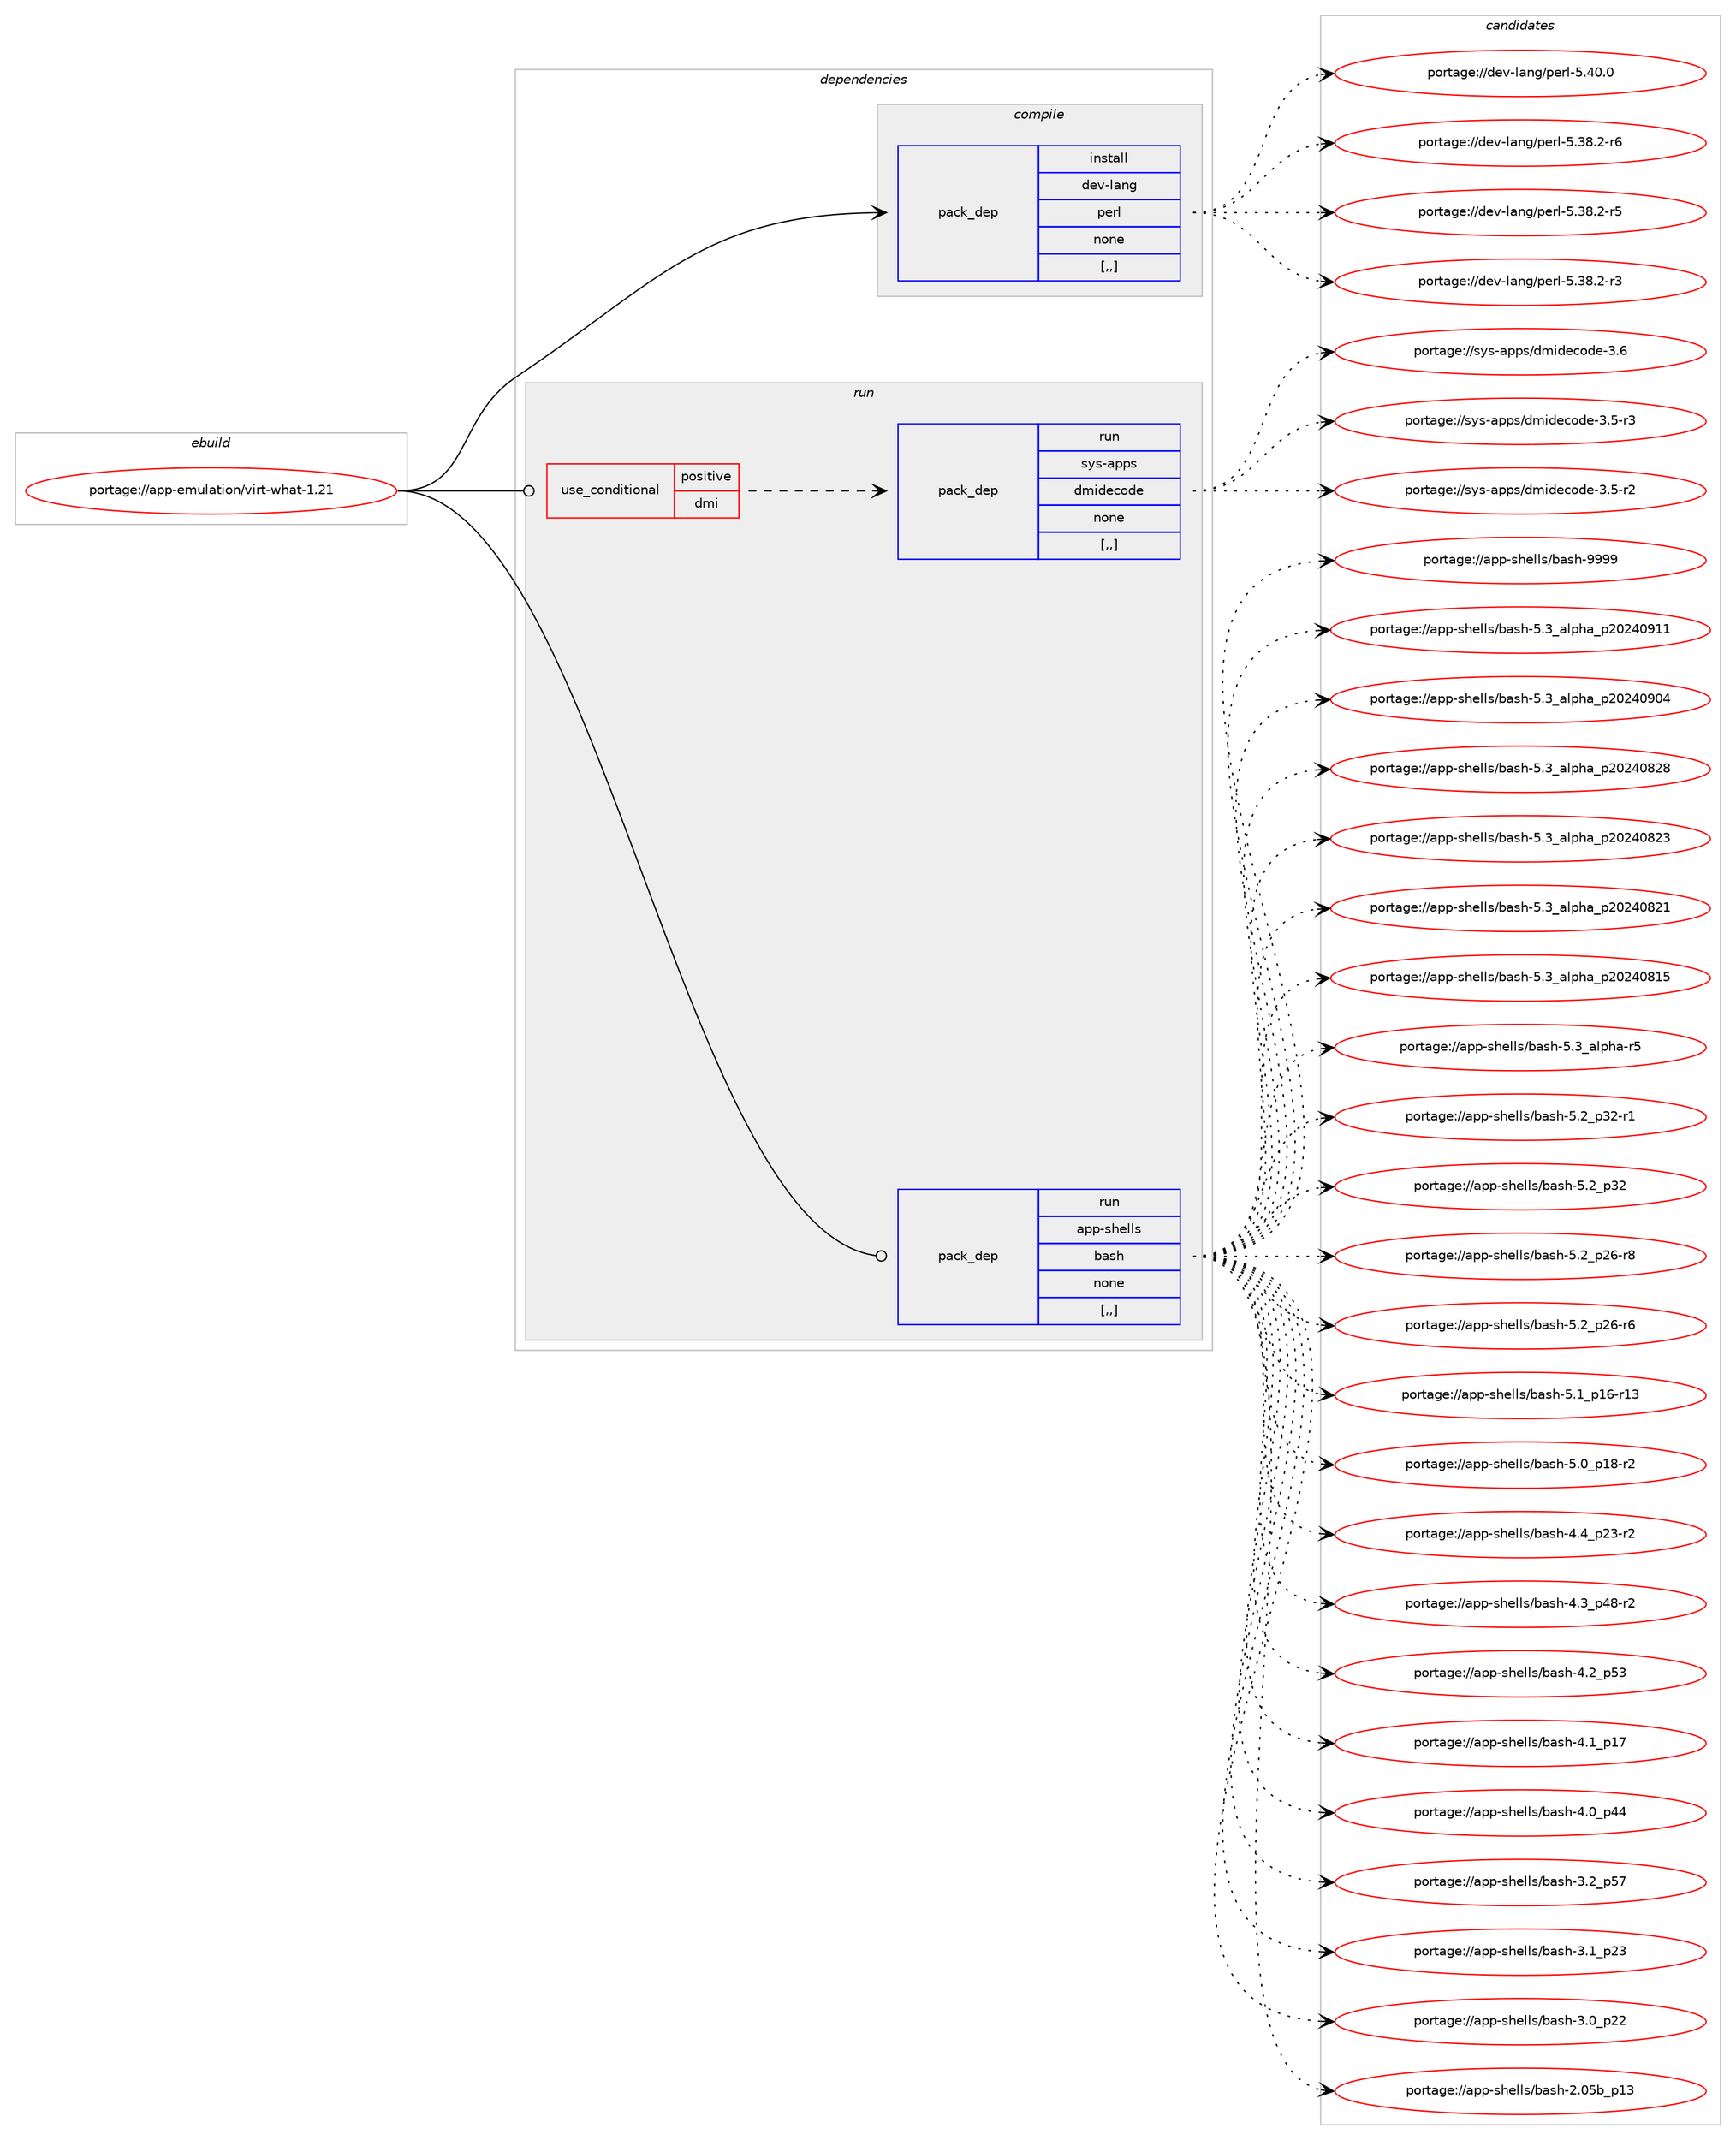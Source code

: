 digraph prolog {

# *************
# Graph options
# *************

newrank=true;
concentrate=true;
compound=true;
graph [rankdir=LR,fontname=Helvetica,fontsize=10,ranksep=1.5];#, ranksep=2.5, nodesep=0.2];
edge  [arrowhead=vee];
node  [fontname=Helvetica,fontsize=10];

# **********
# The ebuild
# **********

subgraph cluster_leftcol {
color=gray;
label=<<i>ebuild</i>>;
id [label="portage://app-emulation/virt-what-1.21", color=red, width=4, href="../app-emulation/virt-what-1.21.svg"];
}

# ****************
# The dependencies
# ****************

subgraph cluster_midcol {
color=gray;
label=<<i>dependencies</i>>;
subgraph cluster_compile {
fillcolor="#eeeeee";
style=filled;
label=<<i>compile</i>>;
subgraph pack382850 {
dependency525841 [label=<<TABLE BORDER="0" CELLBORDER="1" CELLSPACING="0" CELLPADDING="4" WIDTH="220"><TR><TD ROWSPAN="6" CELLPADDING="30">pack_dep</TD></TR><TR><TD WIDTH="110">install</TD></TR><TR><TD>dev-lang</TD></TR><TR><TD>perl</TD></TR><TR><TD>none</TD></TR><TR><TD>[,,]</TD></TR></TABLE>>, shape=none, color=blue];
}
id:e -> dependency525841:w [weight=20,style="solid",arrowhead="vee"];
}
subgraph cluster_compileandrun {
fillcolor="#eeeeee";
style=filled;
label=<<i>compile and run</i>>;
}
subgraph cluster_run {
fillcolor="#eeeeee";
style=filled;
label=<<i>run</i>>;
subgraph cond139049 {
dependency525842 [label=<<TABLE BORDER="0" CELLBORDER="1" CELLSPACING="0" CELLPADDING="4"><TR><TD ROWSPAN="3" CELLPADDING="10">use_conditional</TD></TR><TR><TD>positive</TD></TR><TR><TD>dmi</TD></TR></TABLE>>, shape=none, color=red];
subgraph pack382851 {
dependency525843 [label=<<TABLE BORDER="0" CELLBORDER="1" CELLSPACING="0" CELLPADDING="4" WIDTH="220"><TR><TD ROWSPAN="6" CELLPADDING="30">pack_dep</TD></TR><TR><TD WIDTH="110">run</TD></TR><TR><TD>sys-apps</TD></TR><TR><TD>dmidecode</TD></TR><TR><TD>none</TD></TR><TR><TD>[,,]</TD></TR></TABLE>>, shape=none, color=blue];
}
dependency525842:e -> dependency525843:w [weight=20,style="dashed",arrowhead="vee"];
}
id:e -> dependency525842:w [weight=20,style="solid",arrowhead="odot"];
subgraph pack382852 {
dependency525844 [label=<<TABLE BORDER="0" CELLBORDER="1" CELLSPACING="0" CELLPADDING="4" WIDTH="220"><TR><TD ROWSPAN="6" CELLPADDING="30">pack_dep</TD></TR><TR><TD WIDTH="110">run</TD></TR><TR><TD>app-shells</TD></TR><TR><TD>bash</TD></TR><TR><TD>none</TD></TR><TR><TD>[,,]</TD></TR></TABLE>>, shape=none, color=blue];
}
id:e -> dependency525844:w [weight=20,style="solid",arrowhead="odot"];
}
}

# **************
# The candidates
# **************

subgraph cluster_choices {
rank=same;
color=gray;
label=<<i>candidates</i>>;

subgraph choice382850 {
color=black;
nodesep=1;
choice10010111845108971101034711210111410845534652484648 [label="portage://dev-lang/perl-5.40.0", color=red, width=4,href="../dev-lang/perl-5.40.0.svg"];
choice100101118451089711010347112101114108455346515646504511454 [label="portage://dev-lang/perl-5.38.2-r6", color=red, width=4,href="../dev-lang/perl-5.38.2-r6.svg"];
choice100101118451089711010347112101114108455346515646504511453 [label="portage://dev-lang/perl-5.38.2-r5", color=red, width=4,href="../dev-lang/perl-5.38.2-r5.svg"];
choice100101118451089711010347112101114108455346515646504511451 [label="portage://dev-lang/perl-5.38.2-r3", color=red, width=4,href="../dev-lang/perl-5.38.2-r3.svg"];
dependency525841:e -> choice10010111845108971101034711210111410845534652484648:w [style=dotted,weight="100"];
dependency525841:e -> choice100101118451089711010347112101114108455346515646504511454:w [style=dotted,weight="100"];
dependency525841:e -> choice100101118451089711010347112101114108455346515646504511453:w [style=dotted,weight="100"];
dependency525841:e -> choice100101118451089711010347112101114108455346515646504511451:w [style=dotted,weight="100"];
}
subgraph choice382851 {
color=black;
nodesep=1;
choice1151211154597112112115471001091051001019911110010145514654 [label="portage://sys-apps/dmidecode-3.6", color=red, width=4,href="../sys-apps/dmidecode-3.6.svg"];
choice11512111545971121121154710010910510010199111100101455146534511451 [label="portage://sys-apps/dmidecode-3.5-r3", color=red, width=4,href="../sys-apps/dmidecode-3.5-r3.svg"];
choice11512111545971121121154710010910510010199111100101455146534511450 [label="portage://sys-apps/dmidecode-3.5-r2", color=red, width=4,href="../sys-apps/dmidecode-3.5-r2.svg"];
dependency525843:e -> choice1151211154597112112115471001091051001019911110010145514654:w [style=dotted,weight="100"];
dependency525843:e -> choice11512111545971121121154710010910510010199111100101455146534511451:w [style=dotted,weight="100"];
dependency525843:e -> choice11512111545971121121154710010910510010199111100101455146534511450:w [style=dotted,weight="100"];
}
subgraph choice382852 {
color=black;
nodesep=1;
choice97112112451151041011081081154798971151044557575757 [label="portage://app-shells/bash-9999", color=red, width=4,href="../app-shells/bash-9999.svg"];
choice971121124511510410110810811547989711510445534651959710811210497951125048505248574949 [label="portage://app-shells/bash-5.3_alpha_p20240911", color=red, width=4,href="../app-shells/bash-5.3_alpha_p20240911.svg"];
choice971121124511510410110810811547989711510445534651959710811210497951125048505248574852 [label="portage://app-shells/bash-5.3_alpha_p20240904", color=red, width=4,href="../app-shells/bash-5.3_alpha_p20240904.svg"];
choice971121124511510410110810811547989711510445534651959710811210497951125048505248565056 [label="portage://app-shells/bash-5.3_alpha_p20240828", color=red, width=4,href="../app-shells/bash-5.3_alpha_p20240828.svg"];
choice971121124511510410110810811547989711510445534651959710811210497951125048505248565051 [label="portage://app-shells/bash-5.3_alpha_p20240823", color=red, width=4,href="../app-shells/bash-5.3_alpha_p20240823.svg"];
choice971121124511510410110810811547989711510445534651959710811210497951125048505248565049 [label="portage://app-shells/bash-5.3_alpha_p20240821", color=red, width=4,href="../app-shells/bash-5.3_alpha_p20240821.svg"];
choice971121124511510410110810811547989711510445534651959710811210497951125048505248564953 [label="portage://app-shells/bash-5.3_alpha_p20240815", color=red, width=4,href="../app-shells/bash-5.3_alpha_p20240815.svg"];
choice9711211245115104101108108115479897115104455346519597108112104974511453 [label="portage://app-shells/bash-5.3_alpha-r5", color=red, width=4,href="../app-shells/bash-5.3_alpha-r5.svg"];
choice9711211245115104101108108115479897115104455346509511251504511449 [label="portage://app-shells/bash-5.2_p32-r1", color=red, width=4,href="../app-shells/bash-5.2_p32-r1.svg"];
choice971121124511510410110810811547989711510445534650951125150 [label="portage://app-shells/bash-5.2_p32", color=red, width=4,href="../app-shells/bash-5.2_p32.svg"];
choice9711211245115104101108108115479897115104455346509511250544511456 [label="portage://app-shells/bash-5.2_p26-r8", color=red, width=4,href="../app-shells/bash-5.2_p26-r8.svg"];
choice9711211245115104101108108115479897115104455346509511250544511454 [label="portage://app-shells/bash-5.2_p26-r6", color=red, width=4,href="../app-shells/bash-5.2_p26-r6.svg"];
choice971121124511510410110810811547989711510445534649951124954451144951 [label="portage://app-shells/bash-5.1_p16-r13", color=red, width=4,href="../app-shells/bash-5.1_p16-r13.svg"];
choice9711211245115104101108108115479897115104455346489511249564511450 [label="portage://app-shells/bash-5.0_p18-r2", color=red, width=4,href="../app-shells/bash-5.0_p18-r2.svg"];
choice9711211245115104101108108115479897115104455246529511250514511450 [label="portage://app-shells/bash-4.4_p23-r2", color=red, width=4,href="../app-shells/bash-4.4_p23-r2.svg"];
choice9711211245115104101108108115479897115104455246519511252564511450 [label="portage://app-shells/bash-4.3_p48-r2", color=red, width=4,href="../app-shells/bash-4.3_p48-r2.svg"];
choice971121124511510410110810811547989711510445524650951125351 [label="portage://app-shells/bash-4.2_p53", color=red, width=4,href="../app-shells/bash-4.2_p53.svg"];
choice971121124511510410110810811547989711510445524649951124955 [label="portage://app-shells/bash-4.1_p17", color=red, width=4,href="../app-shells/bash-4.1_p17.svg"];
choice971121124511510410110810811547989711510445524648951125252 [label="portage://app-shells/bash-4.0_p44", color=red, width=4,href="../app-shells/bash-4.0_p44.svg"];
choice971121124511510410110810811547989711510445514650951125355 [label="portage://app-shells/bash-3.2_p57", color=red, width=4,href="../app-shells/bash-3.2_p57.svg"];
choice971121124511510410110810811547989711510445514649951125051 [label="portage://app-shells/bash-3.1_p23", color=red, width=4,href="../app-shells/bash-3.1_p23.svg"];
choice971121124511510410110810811547989711510445514648951125050 [label="portage://app-shells/bash-3.0_p22", color=red, width=4,href="../app-shells/bash-3.0_p22.svg"];
choice9711211245115104101108108115479897115104455046485398951124951 [label="portage://app-shells/bash-2.05b_p13", color=red, width=4,href="../app-shells/bash-2.05b_p13.svg"];
dependency525844:e -> choice97112112451151041011081081154798971151044557575757:w [style=dotted,weight="100"];
dependency525844:e -> choice971121124511510410110810811547989711510445534651959710811210497951125048505248574949:w [style=dotted,weight="100"];
dependency525844:e -> choice971121124511510410110810811547989711510445534651959710811210497951125048505248574852:w [style=dotted,weight="100"];
dependency525844:e -> choice971121124511510410110810811547989711510445534651959710811210497951125048505248565056:w [style=dotted,weight="100"];
dependency525844:e -> choice971121124511510410110810811547989711510445534651959710811210497951125048505248565051:w [style=dotted,weight="100"];
dependency525844:e -> choice971121124511510410110810811547989711510445534651959710811210497951125048505248565049:w [style=dotted,weight="100"];
dependency525844:e -> choice971121124511510410110810811547989711510445534651959710811210497951125048505248564953:w [style=dotted,weight="100"];
dependency525844:e -> choice9711211245115104101108108115479897115104455346519597108112104974511453:w [style=dotted,weight="100"];
dependency525844:e -> choice9711211245115104101108108115479897115104455346509511251504511449:w [style=dotted,weight="100"];
dependency525844:e -> choice971121124511510410110810811547989711510445534650951125150:w [style=dotted,weight="100"];
dependency525844:e -> choice9711211245115104101108108115479897115104455346509511250544511456:w [style=dotted,weight="100"];
dependency525844:e -> choice9711211245115104101108108115479897115104455346509511250544511454:w [style=dotted,weight="100"];
dependency525844:e -> choice971121124511510410110810811547989711510445534649951124954451144951:w [style=dotted,weight="100"];
dependency525844:e -> choice9711211245115104101108108115479897115104455346489511249564511450:w [style=dotted,weight="100"];
dependency525844:e -> choice9711211245115104101108108115479897115104455246529511250514511450:w [style=dotted,weight="100"];
dependency525844:e -> choice9711211245115104101108108115479897115104455246519511252564511450:w [style=dotted,weight="100"];
dependency525844:e -> choice971121124511510410110810811547989711510445524650951125351:w [style=dotted,weight="100"];
dependency525844:e -> choice971121124511510410110810811547989711510445524649951124955:w [style=dotted,weight="100"];
dependency525844:e -> choice971121124511510410110810811547989711510445524648951125252:w [style=dotted,weight="100"];
dependency525844:e -> choice971121124511510410110810811547989711510445514650951125355:w [style=dotted,weight="100"];
dependency525844:e -> choice971121124511510410110810811547989711510445514649951125051:w [style=dotted,weight="100"];
dependency525844:e -> choice971121124511510410110810811547989711510445514648951125050:w [style=dotted,weight="100"];
dependency525844:e -> choice9711211245115104101108108115479897115104455046485398951124951:w [style=dotted,weight="100"];
}
}

}
